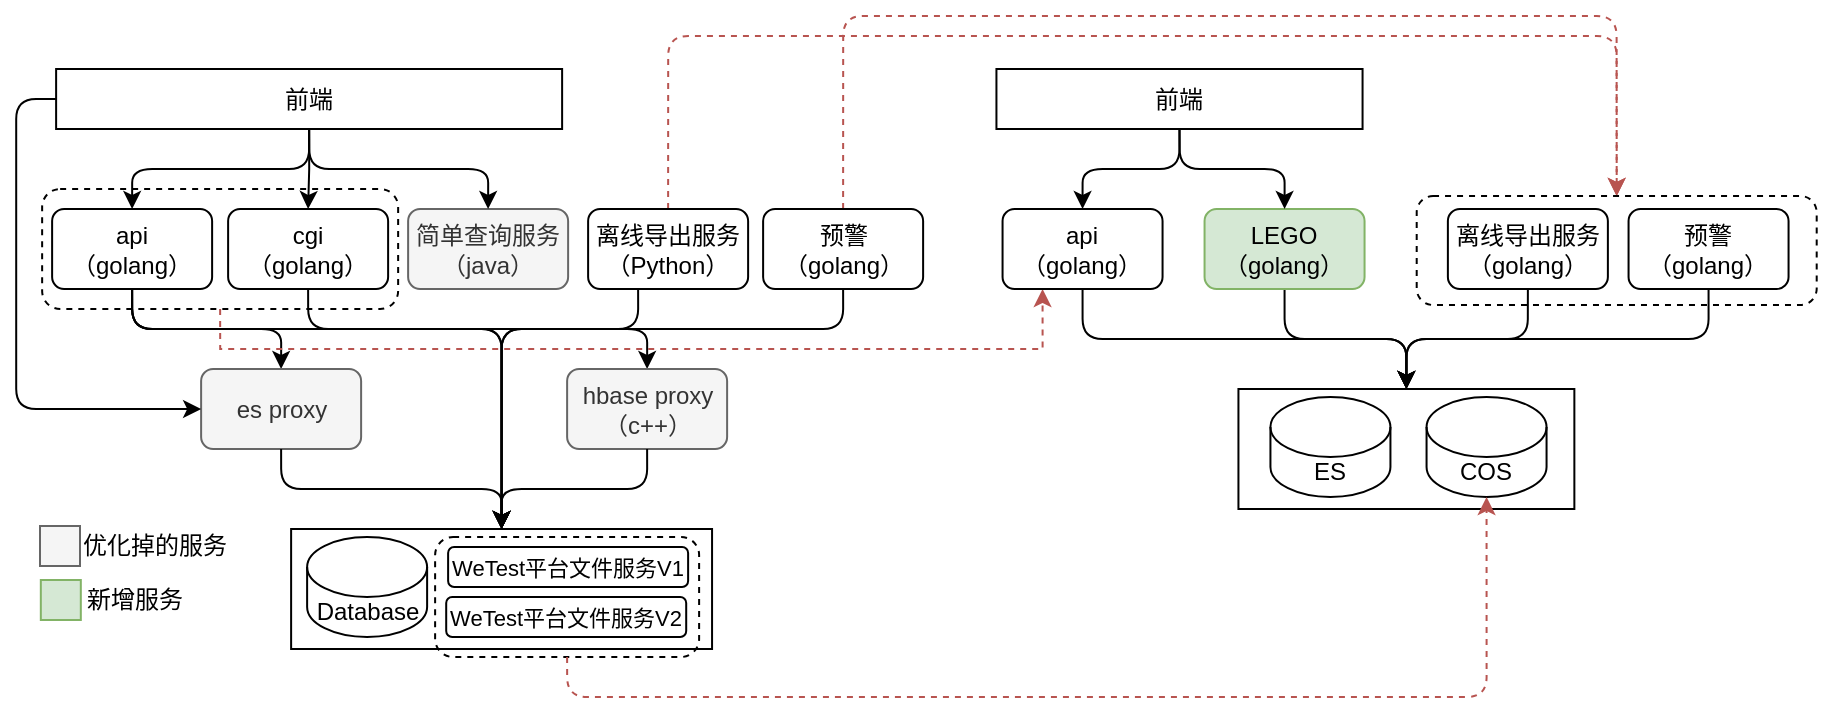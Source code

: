 <mxfile version="23.0.2" type="github">
  <diagram name="第 1 页" id="5LR4Iln0wxDaPhwE_k9k">
    <mxGraphModel dx="657" dy="-235" grid="1" gridSize="10" guides="1" tooltips="1" connect="1" arrows="1" fold="1" page="1" pageScale="1" pageWidth="827" pageHeight="1169" math="0" shadow="0">
      <root>
        <mxCell id="0" />
        <mxCell id="1" parent="0" />
        <mxCell id="cF2B-gNMPpCrzMi2CHmO-1" style="edgeStyle=orthogonalEdgeStyle;rounded=1;orthogonalLoop=1;jettySize=auto;html=1;exitX=0.5;exitY=1;exitDx=0;exitDy=0;entryX=0.5;entryY=0;entryDx=0;entryDy=0;curved=0;" edge="1" parent="1" source="cF2B-gNMPpCrzMi2CHmO-4" target="cF2B-gNMPpCrzMi2CHmO-10">
          <mxGeometry relative="1" as="geometry" />
        </mxCell>
        <mxCell id="cF2B-gNMPpCrzMi2CHmO-2" style="edgeStyle=orthogonalEdgeStyle;rounded=1;orthogonalLoop=1;jettySize=auto;html=1;exitX=0.5;exitY=1;exitDx=0;exitDy=0;entryX=0.5;entryY=0;entryDx=0;entryDy=0;curved=0;" edge="1" parent="1" source="cF2B-gNMPpCrzMi2CHmO-4" target="cF2B-gNMPpCrzMi2CHmO-9">
          <mxGeometry relative="1" as="geometry">
            <Array as="points">
              <mxPoint x="1456.06" y="1456.5" />
              <mxPoint x="1641.06" y="1456.5" />
            </Array>
          </mxGeometry>
        </mxCell>
        <mxCell id="cF2B-gNMPpCrzMi2CHmO-3" style="edgeStyle=orthogonalEdgeStyle;rounded=1;orthogonalLoop=1;jettySize=auto;html=1;exitX=0.5;exitY=1;exitDx=0;exitDy=0;entryX=0.5;entryY=0;entryDx=0;entryDy=0;curved=0;" edge="1" parent="1" source="cF2B-gNMPpCrzMi2CHmO-4" target="cF2B-gNMPpCrzMi2CHmO-15">
          <mxGeometry relative="1" as="geometry" />
        </mxCell>
        <mxCell id="cF2B-gNMPpCrzMi2CHmO-4" value="api&lt;br&gt;（golang）" style="rounded=1;whiteSpace=wrap;html=1;" vertex="1" parent="1">
          <mxGeometry x="1416.06" y="1396.5" width="80" height="40" as="geometry" />
        </mxCell>
        <mxCell id="cF2B-gNMPpCrzMi2CHmO-5" style="edgeStyle=orthogonalEdgeStyle;rounded=1;orthogonalLoop=1;jettySize=auto;html=1;exitX=0.5;exitY=1;exitDx=0;exitDy=0;entryX=0.5;entryY=0;entryDx=0;entryDy=0;curved=0;" edge="1" parent="1" source="cF2B-gNMPpCrzMi2CHmO-6" target="cF2B-gNMPpCrzMi2CHmO-9">
          <mxGeometry relative="1" as="geometry">
            <Array as="points">
              <mxPoint x="1544.06" y="1456.5" />
              <mxPoint x="1641.06" y="1456.5" />
            </Array>
          </mxGeometry>
        </mxCell>
        <mxCell id="cF2B-gNMPpCrzMi2CHmO-6" value="cgi&lt;br&gt;（golang）" style="rounded=1;whiteSpace=wrap;html=1;" vertex="1" parent="1">
          <mxGeometry x="1504.06" y="1396.5" width="80" height="40" as="geometry" />
        </mxCell>
        <mxCell id="cF2B-gNMPpCrzMi2CHmO-7" style="edgeStyle=orthogonalEdgeStyle;rounded=1;orthogonalLoop=1;jettySize=auto;html=1;exitX=0.5;exitY=1;exitDx=0;exitDy=0;entryX=0.5;entryY=0;entryDx=0;entryDy=0;curved=0;" edge="1" parent="1" target="cF2B-gNMPpCrzMi2CHmO-9">
          <mxGeometry relative="1" as="geometry">
            <mxPoint x="1709.06" y="1436.5" as="sourcePoint" />
            <mxPoint x="1715.56" y="1546.5" as="targetPoint" />
            <Array as="points">
              <mxPoint x="1709.06" y="1456.5" />
              <mxPoint x="1641.06" y="1456.5" />
            </Array>
          </mxGeometry>
        </mxCell>
        <mxCell id="cF2B-gNMPpCrzMi2CHmO-8" value="简单查询服务&lt;br&gt;（java）" style="rounded=1;whiteSpace=wrap;html=1;fillColor=#f5f5f5;strokeColor=#666666;fontColor=#333333;" vertex="1" parent="1">
          <mxGeometry x="1594.06" y="1396.5" width="80" height="40" as="geometry" />
        </mxCell>
        <mxCell id="cF2B-gNMPpCrzMi2CHmO-9" value="" style="rounded=0;whiteSpace=wrap;html=1;" vertex="1" parent="1">
          <mxGeometry x="1535.56" y="1556.5" width="210.47" height="60" as="geometry" />
        </mxCell>
        <mxCell id="cF2B-gNMPpCrzMi2CHmO-10" value="es proxy" style="rounded=1;whiteSpace=wrap;html=1;fillColor=#f5f5f5;strokeColor=#666666;fontColor=#333333;" vertex="1" parent="1">
          <mxGeometry x="1490.56" y="1476.5" width="80" height="40" as="geometry" />
        </mxCell>
        <mxCell id="cF2B-gNMPpCrzMi2CHmO-11" value="Database" style="shape=cylinder3;whiteSpace=wrap;html=1;boundedLbl=1;backgroundOutline=1;size=15;" vertex="1" parent="1">
          <mxGeometry x="1543.56" y="1560.5" width="60" height="50" as="geometry" />
        </mxCell>
        <mxCell id="cF2B-gNMPpCrzMi2CHmO-12" style="edgeStyle=orthogonalEdgeStyle;rounded=1;orthogonalLoop=1;jettySize=auto;html=1;exitX=0.5;exitY=1;exitDx=0;exitDy=0;entryX=0.5;entryY=0;entryDx=0;entryDy=0;curved=0;" edge="1" parent="1" source="cF2B-gNMPpCrzMi2CHmO-10" target="cF2B-gNMPpCrzMi2CHmO-9">
          <mxGeometry relative="1" as="geometry" />
        </mxCell>
        <mxCell id="cF2B-gNMPpCrzMi2CHmO-13" style="edgeStyle=orthogonalEdgeStyle;rounded=1;orthogonalLoop=1;jettySize=auto;html=1;exitX=0.5;exitY=0;exitDx=0;exitDy=0;entryX=0.5;entryY=0;entryDx=0;entryDy=0;dashed=1;fillColor=#f8cecc;strokeColor=#b85450;curved=0;" edge="1" parent="1" source="cF2B-gNMPpCrzMi2CHmO-14" target="cF2B-gNMPpCrzMi2CHmO-35">
          <mxGeometry relative="1" as="geometry">
            <Array as="points">
              <mxPoint x="1724" y="1310" />
              <mxPoint x="2198" y="1310" />
            </Array>
          </mxGeometry>
        </mxCell>
        <mxCell id="cF2B-gNMPpCrzMi2CHmO-14" value="离线导出服务&lt;br&gt;（Python）" style="rounded=1;whiteSpace=wrap;html=1;" vertex="1" parent="1">
          <mxGeometry x="1684.06" y="1396.5" width="80" height="40" as="geometry" />
        </mxCell>
        <mxCell id="cF2B-gNMPpCrzMi2CHmO-15" value="hbase proxy&lt;br&gt;（c++）" style="rounded=1;whiteSpace=wrap;html=1;fillColor=#f5f5f5;strokeColor=#666666;fontColor=#333333;" vertex="1" parent="1">
          <mxGeometry x="1673.56" y="1476.5" width="80" height="40" as="geometry" />
        </mxCell>
        <mxCell id="cF2B-gNMPpCrzMi2CHmO-16" style="edgeStyle=orthogonalEdgeStyle;rounded=1;orthogonalLoop=1;jettySize=auto;html=1;exitX=0.5;exitY=1;exitDx=0;exitDy=0;entryX=0.5;entryY=0;entryDx=0;entryDy=0;curved=0;" edge="1" parent="1" source="cF2B-gNMPpCrzMi2CHmO-18" target="cF2B-gNMPpCrzMi2CHmO-9">
          <mxGeometry relative="1" as="geometry">
            <Array as="points">
              <mxPoint x="1812.06" y="1456.5" />
              <mxPoint x="1641.06" y="1456.5" />
            </Array>
          </mxGeometry>
        </mxCell>
        <mxCell id="cF2B-gNMPpCrzMi2CHmO-17" style="edgeStyle=orthogonalEdgeStyle;rounded=1;orthogonalLoop=1;jettySize=auto;html=1;exitX=0.5;exitY=0;exitDx=0;exitDy=0;entryX=0.5;entryY=0;entryDx=0;entryDy=0;dashed=1;fillColor=#f8cecc;strokeColor=#b85450;curved=0;" edge="1" parent="1" source="cF2B-gNMPpCrzMi2CHmO-18" target="cF2B-gNMPpCrzMi2CHmO-35">
          <mxGeometry relative="1" as="geometry">
            <Array as="points">
              <mxPoint x="1812" y="1300" />
              <mxPoint x="2198" y="1300" />
            </Array>
          </mxGeometry>
        </mxCell>
        <mxCell id="cF2B-gNMPpCrzMi2CHmO-18" value="预警&lt;br&gt;（golang）" style="rounded=1;whiteSpace=wrap;html=1;" vertex="1" parent="1">
          <mxGeometry x="1771.56" y="1396.5" width="80" height="40" as="geometry" />
        </mxCell>
        <mxCell id="cF2B-gNMPpCrzMi2CHmO-19" style="edgeStyle=orthogonalEdgeStyle;rounded=1;orthogonalLoop=1;jettySize=auto;html=1;exitX=0.5;exitY=1;exitDx=0;exitDy=0;entryX=0.5;entryY=0;entryDx=0;entryDy=0;curved=0;" edge="1" parent="1" source="cF2B-gNMPpCrzMi2CHmO-15" target="cF2B-gNMPpCrzMi2CHmO-9">
          <mxGeometry relative="1" as="geometry">
            <mxPoint x="1758.56" y="1551.5" as="targetPoint" />
          </mxGeometry>
        </mxCell>
        <mxCell id="cF2B-gNMPpCrzMi2CHmO-20" style="edgeStyle=orthogonalEdgeStyle;rounded=1;orthogonalLoop=1;jettySize=auto;html=1;exitX=0.5;exitY=1;exitDx=0;exitDy=0;entryX=0.5;entryY=0;entryDx=0;entryDy=0;curved=0;" edge="1" parent="1" source="cF2B-gNMPpCrzMi2CHmO-24" target="cF2B-gNMPpCrzMi2CHmO-4">
          <mxGeometry relative="1" as="geometry" />
        </mxCell>
        <mxCell id="cF2B-gNMPpCrzMi2CHmO-21" style="edgeStyle=orthogonalEdgeStyle;rounded=0;orthogonalLoop=1;jettySize=auto;html=1;exitX=0.5;exitY=1;exitDx=0;exitDy=0;entryX=0.5;entryY=0;entryDx=0;entryDy=0;" edge="1" parent="1" source="cF2B-gNMPpCrzMi2CHmO-24" target="cF2B-gNMPpCrzMi2CHmO-6">
          <mxGeometry relative="1" as="geometry" />
        </mxCell>
        <mxCell id="cF2B-gNMPpCrzMi2CHmO-22" style="edgeStyle=orthogonalEdgeStyle;rounded=1;orthogonalLoop=1;jettySize=auto;html=1;exitX=0.5;exitY=1;exitDx=0;exitDy=0;entryX=0.5;entryY=0;entryDx=0;entryDy=0;curved=0;" edge="1" parent="1" source="cF2B-gNMPpCrzMi2CHmO-24" target="cF2B-gNMPpCrzMi2CHmO-8">
          <mxGeometry relative="1" as="geometry" />
        </mxCell>
        <mxCell id="cF2B-gNMPpCrzMi2CHmO-23" style="edgeStyle=orthogonalEdgeStyle;rounded=1;orthogonalLoop=1;jettySize=auto;html=1;exitX=0;exitY=0.5;exitDx=0;exitDy=0;entryX=0;entryY=0.5;entryDx=0;entryDy=0;curved=0;" edge="1" parent="1" source="cF2B-gNMPpCrzMi2CHmO-24" target="cF2B-gNMPpCrzMi2CHmO-10">
          <mxGeometry relative="1" as="geometry" />
        </mxCell>
        <mxCell id="cF2B-gNMPpCrzMi2CHmO-24" value="前端" style="rounded=0;whiteSpace=wrap;html=1;" vertex="1" parent="1">
          <mxGeometry x="1418.06" y="1326.5" width="253" height="30" as="geometry" />
        </mxCell>
        <mxCell id="cF2B-gNMPpCrzMi2CHmO-25" value="WeTest平台文件服务V1" style="rounded=1;whiteSpace=wrap;html=1;fontSize=11;" vertex="1" parent="1">
          <mxGeometry x="1614.06" y="1565.5" width="120" height="20" as="geometry" />
        </mxCell>
        <mxCell id="cF2B-gNMPpCrzMi2CHmO-26" value="WeTest平台文件服务V2" style="rounded=1;whiteSpace=wrap;html=1;fontSize=11;" vertex="1" parent="1">
          <mxGeometry x="1613.1" y="1590.5" width="120" height="20" as="geometry" />
        </mxCell>
        <mxCell id="cF2B-gNMPpCrzMi2CHmO-27" style="edgeStyle=orthogonalEdgeStyle;rounded=0;orthogonalLoop=1;jettySize=auto;html=1;exitX=0.5;exitY=1;exitDx=0;exitDy=0;entryX=0.25;entryY=1;entryDx=0;entryDy=0;dashed=1;fillColor=#f8cecc;strokeColor=#b85450;" edge="1" parent="1" source="cF2B-gNMPpCrzMi2CHmO-28" target="cF2B-gNMPpCrzMi2CHmO-37">
          <mxGeometry relative="1" as="geometry" />
        </mxCell>
        <mxCell id="cF2B-gNMPpCrzMi2CHmO-28" value="" style="rounded=1;whiteSpace=wrap;html=1;fillColor=none;dashed=1;" vertex="1" parent="1">
          <mxGeometry x="1411.07" y="1386.5" width="178" height="60" as="geometry" />
        </mxCell>
        <mxCell id="cF2B-gNMPpCrzMi2CHmO-29" value="" style="group" vertex="1" connectable="0" parent="1">
          <mxGeometry x="1410.0" y="1550" width="107" height="30" as="geometry" />
        </mxCell>
        <mxCell id="cF2B-gNMPpCrzMi2CHmO-30" value="" style="rounded=0;whiteSpace=wrap;html=1;fillColor=#f5f5f5;fontColor=#333333;strokeColor=#666666;" vertex="1" parent="cF2B-gNMPpCrzMi2CHmO-29">
          <mxGeometry y="5" width="20" height="20" as="geometry" />
        </mxCell>
        <mxCell id="cF2B-gNMPpCrzMi2CHmO-31" value="优化掉的服务" style="text;html=1;align=center;verticalAlign=middle;resizable=0;points=[];autosize=1;strokeColor=none;fillColor=none;" vertex="1" parent="cF2B-gNMPpCrzMi2CHmO-29">
          <mxGeometry x="7" width="100" height="30" as="geometry" />
        </mxCell>
        <mxCell id="cF2B-gNMPpCrzMi2CHmO-32" value="" style="rounded=0;whiteSpace=wrap;html=1;fillColor=#d5e8d4;strokeColor=#82b366;" vertex="1" parent="1">
          <mxGeometry x="1410.41" y="1582" width="20" height="20" as="geometry" />
        </mxCell>
        <mxCell id="cF2B-gNMPpCrzMi2CHmO-33" value="新增服务" style="text;html=1;align=center;verticalAlign=middle;resizable=0;points=[];autosize=1;strokeColor=none;fillColor=none;" vertex="1" parent="1">
          <mxGeometry x="1422.01" y="1576.5" width="70" height="30" as="geometry" />
        </mxCell>
        <mxCell id="cF2B-gNMPpCrzMi2CHmO-34" value="" style="rounded=1;whiteSpace=wrap;html=1;fillColor=none;dashed=1;" vertex="1" parent="1">
          <mxGeometry x="1607.56" y="1560.5" width="132" height="60" as="geometry" />
        </mxCell>
        <mxCell id="cF2B-gNMPpCrzMi2CHmO-35" value="" style="rounded=1;whiteSpace=wrap;html=1;dashed=1;" vertex="1" parent="1">
          <mxGeometry x="2098.35" y="1390" width="200" height="54.5" as="geometry" />
        </mxCell>
        <mxCell id="cF2B-gNMPpCrzMi2CHmO-36" style="edgeStyle=orthogonalEdgeStyle;rounded=1;orthogonalLoop=1;jettySize=auto;html=1;exitX=0.5;exitY=1;exitDx=0;exitDy=0;entryX=0.5;entryY=0;entryDx=0;entryDy=0;curved=0;" edge="1" parent="1" source="cF2B-gNMPpCrzMi2CHmO-37" target="cF2B-gNMPpCrzMi2CHmO-44">
          <mxGeometry relative="1" as="geometry" />
        </mxCell>
        <mxCell id="cF2B-gNMPpCrzMi2CHmO-37" value="api&lt;br&gt;（golang）" style="rounded=1;whiteSpace=wrap;html=1;" vertex="1" parent="1">
          <mxGeometry x="1891.28" y="1396.5" width="80" height="40" as="geometry" />
        </mxCell>
        <mxCell id="cF2B-gNMPpCrzMi2CHmO-38" style="edgeStyle=orthogonalEdgeStyle;rounded=1;orthogonalLoop=1;jettySize=auto;html=1;exitX=0.5;exitY=1;exitDx=0;exitDy=0;entryX=0.5;entryY=0;entryDx=0;entryDy=0;curved=0;" edge="1" parent="1" source="cF2B-gNMPpCrzMi2CHmO-39" target="cF2B-gNMPpCrzMi2CHmO-44">
          <mxGeometry relative="1" as="geometry">
            <mxPoint x="2101.28" y="1556.5" as="targetPoint" />
          </mxGeometry>
        </mxCell>
        <mxCell id="cF2B-gNMPpCrzMi2CHmO-39" value="LEGO&lt;br&gt;（golang）" style="rounded=1;whiteSpace=wrap;html=1;fillColor=#d5e8d4;strokeColor=#82b366;" vertex="1" parent="1">
          <mxGeometry x="1992.28" y="1396.5" width="80" height="40" as="geometry" />
        </mxCell>
        <mxCell id="cF2B-gNMPpCrzMi2CHmO-40" style="edgeStyle=orthogonalEdgeStyle;rounded=1;orthogonalLoop=1;jettySize=auto;html=1;exitX=0.5;exitY=1;exitDx=0;exitDy=0;entryX=0.5;entryY=0;entryDx=0;entryDy=0;curved=0;" edge="1" parent="1" source="cF2B-gNMPpCrzMi2CHmO-41" target="cF2B-gNMPpCrzMi2CHmO-44">
          <mxGeometry relative="1" as="geometry" />
        </mxCell>
        <mxCell id="cF2B-gNMPpCrzMi2CHmO-41" value="离线导出服务&lt;br&gt;（golang）" style="rounded=1;whiteSpace=wrap;html=1;" vertex="1" parent="1">
          <mxGeometry x="2113.94" y="1396.5" width="80" height="40" as="geometry" />
        </mxCell>
        <mxCell id="cF2B-gNMPpCrzMi2CHmO-42" style="edgeStyle=orthogonalEdgeStyle;rounded=1;orthogonalLoop=1;jettySize=auto;html=1;exitX=0.5;exitY=1;exitDx=0;exitDy=0;entryX=0.5;entryY=0;entryDx=0;entryDy=0;curved=0;" edge="1" parent="1" source="cF2B-gNMPpCrzMi2CHmO-43" target="cF2B-gNMPpCrzMi2CHmO-44">
          <mxGeometry relative="1" as="geometry" />
        </mxCell>
        <mxCell id="cF2B-gNMPpCrzMi2CHmO-43" value="预警&lt;br&gt;（golang）" style="rounded=1;whiteSpace=wrap;html=1;" vertex="1" parent="1">
          <mxGeometry x="2204.28" y="1396.5" width="80" height="40" as="geometry" />
        </mxCell>
        <mxCell id="cF2B-gNMPpCrzMi2CHmO-44" value="" style="rounded=0;whiteSpace=wrap;html=1;" vertex="1" parent="1">
          <mxGeometry x="2009.22" y="1486.5" width="167.96" height="60" as="geometry" />
        </mxCell>
        <mxCell id="cF2B-gNMPpCrzMi2CHmO-45" value="ES" style="shape=cylinder3;whiteSpace=wrap;html=1;boundedLbl=1;backgroundOutline=1;size=15;" vertex="1" parent="1">
          <mxGeometry x="2025.22" y="1490.5" width="60" height="50" as="geometry" />
        </mxCell>
        <mxCell id="cF2B-gNMPpCrzMi2CHmO-46" value="COS" style="shape=cylinder3;whiteSpace=wrap;html=1;boundedLbl=1;backgroundOutline=1;size=15;" vertex="1" parent="1">
          <mxGeometry x="2103.28" y="1490.5" width="60" height="50" as="geometry" />
        </mxCell>
        <mxCell id="cF2B-gNMPpCrzMi2CHmO-47" style="edgeStyle=orthogonalEdgeStyle;rounded=1;orthogonalLoop=1;jettySize=auto;html=1;exitX=0.5;exitY=1;exitDx=0;exitDy=0;entryX=0.5;entryY=0;entryDx=0;entryDy=0;curved=0;" edge="1" parent="1" source="cF2B-gNMPpCrzMi2CHmO-49" target="cF2B-gNMPpCrzMi2CHmO-37">
          <mxGeometry relative="1" as="geometry" />
        </mxCell>
        <mxCell id="cF2B-gNMPpCrzMi2CHmO-48" style="edgeStyle=orthogonalEdgeStyle;rounded=1;orthogonalLoop=1;jettySize=auto;html=1;exitX=0.5;exitY=1;exitDx=0;exitDy=0;curved=0;" edge="1" parent="1" source="cF2B-gNMPpCrzMi2CHmO-49" target="cF2B-gNMPpCrzMi2CHmO-39">
          <mxGeometry relative="1" as="geometry" />
        </mxCell>
        <mxCell id="cF2B-gNMPpCrzMi2CHmO-49" value="前端" style="rounded=0;whiteSpace=wrap;html=1;" vertex="1" parent="1">
          <mxGeometry x="1888.22" y="1326.5" width="183.06" height="30" as="geometry" />
        </mxCell>
        <mxCell id="cF2B-gNMPpCrzMi2CHmO-50" style="edgeStyle=orthogonalEdgeStyle;rounded=1;orthogonalLoop=1;jettySize=auto;html=1;exitX=0.5;exitY=1;exitDx=0;exitDy=0;entryX=0.5;entryY=1;entryDx=0;entryDy=0;entryPerimeter=0;fillColor=#f8cecc;strokeColor=#b85450;curved=0;dashed=1;" edge="1" parent="1" source="cF2B-gNMPpCrzMi2CHmO-34" target="cF2B-gNMPpCrzMi2CHmO-46">
          <mxGeometry relative="1" as="geometry" />
        </mxCell>
      </root>
    </mxGraphModel>
  </diagram>
</mxfile>
